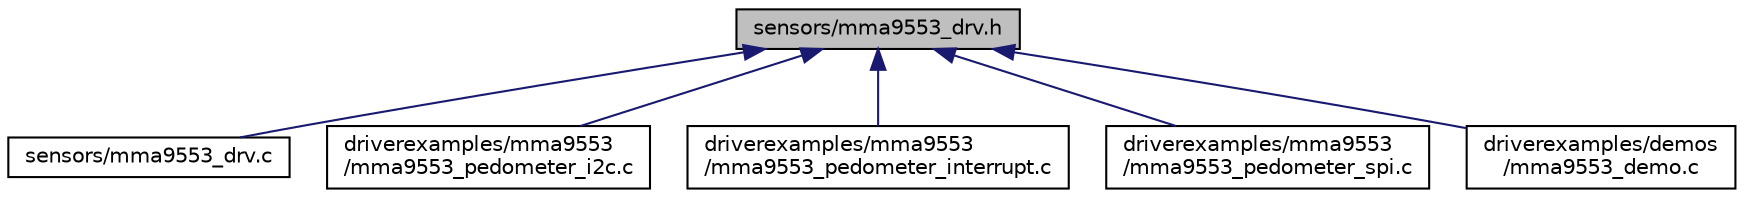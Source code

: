digraph "sensors/mma9553_drv.h"
{
  edge [fontname="Helvetica",fontsize="10",labelfontname="Helvetica",labelfontsize="10"];
  node [fontname="Helvetica",fontsize="10",shape=record];
  Node12 [label="sensors/mma9553_drv.h",height=0.2,width=0.4,color="black", fillcolor="grey75", style="filled", fontcolor="black"];
  Node12 -> Node13 [dir="back",color="midnightblue",fontsize="10",style="solid",fontname="Helvetica"];
  Node13 [label="sensors/mma9553_drv.c",height=0.2,width=0.4,color="black", fillcolor="white", style="filled",URL="$mma9553__drv_8c.html",tooltip="The mma9553_drv.c file implements the MMA9553L sensor driver interface. "];
  Node12 -> Node14 [dir="back",color="midnightblue",fontsize="10",style="solid",fontname="Helvetica"];
  Node14 [label="driverexamples/mma9553\l/mma9553_pedometer_i2c.c",height=0.2,width=0.4,color="black", fillcolor="white", style="filled",URL="$mma9553__pedometer__i2c_8c.html",tooltip="The mma9553_pedometer_i2c.c file implements the ISSDK MMA9553L sensor driver example demonstration as..."];
  Node12 -> Node15 [dir="back",color="midnightblue",fontsize="10",style="solid",fontname="Helvetica"];
  Node15 [label="driverexamples/mma9553\l/mma9553_pedometer_interrupt.c",height=0.2,width=0.4,color="black", fillcolor="white", style="filled",URL="$mma9553__pedometer__interrupt_8c.html",tooltip="The mma9553_pedometer_interrupt.c file implements the ISSDK MMA9553L sensor driver example demonstrat..."];
  Node12 -> Node16 [dir="back",color="midnightblue",fontsize="10",style="solid",fontname="Helvetica"];
  Node16 [label="driverexamples/mma9553\l/mma9553_pedometer_spi.c",height=0.2,width=0.4,color="black", fillcolor="white", style="filled",URL="$mma9553__pedometer__spi_8c.html",tooltip="The mma9553_pedometer_spi.c file implements the ISSDK MMA9553L sensor driver example demonstration as..."];
  Node12 -> Node17 [dir="back",color="midnightblue",fontsize="10",style="solid",fontname="Helvetica"];
  Node17 [label="driverexamples/demos\l/mma9553_demo.c",height=0.2,width=0.4,color="black", fillcolor="white", style="filled",URL="$mma9553__demo_8c.html",tooltip="The mma9553_demo.c file implements the ISSDK MMA9553L sensor driver example demonstration as a Accele..."];
}
